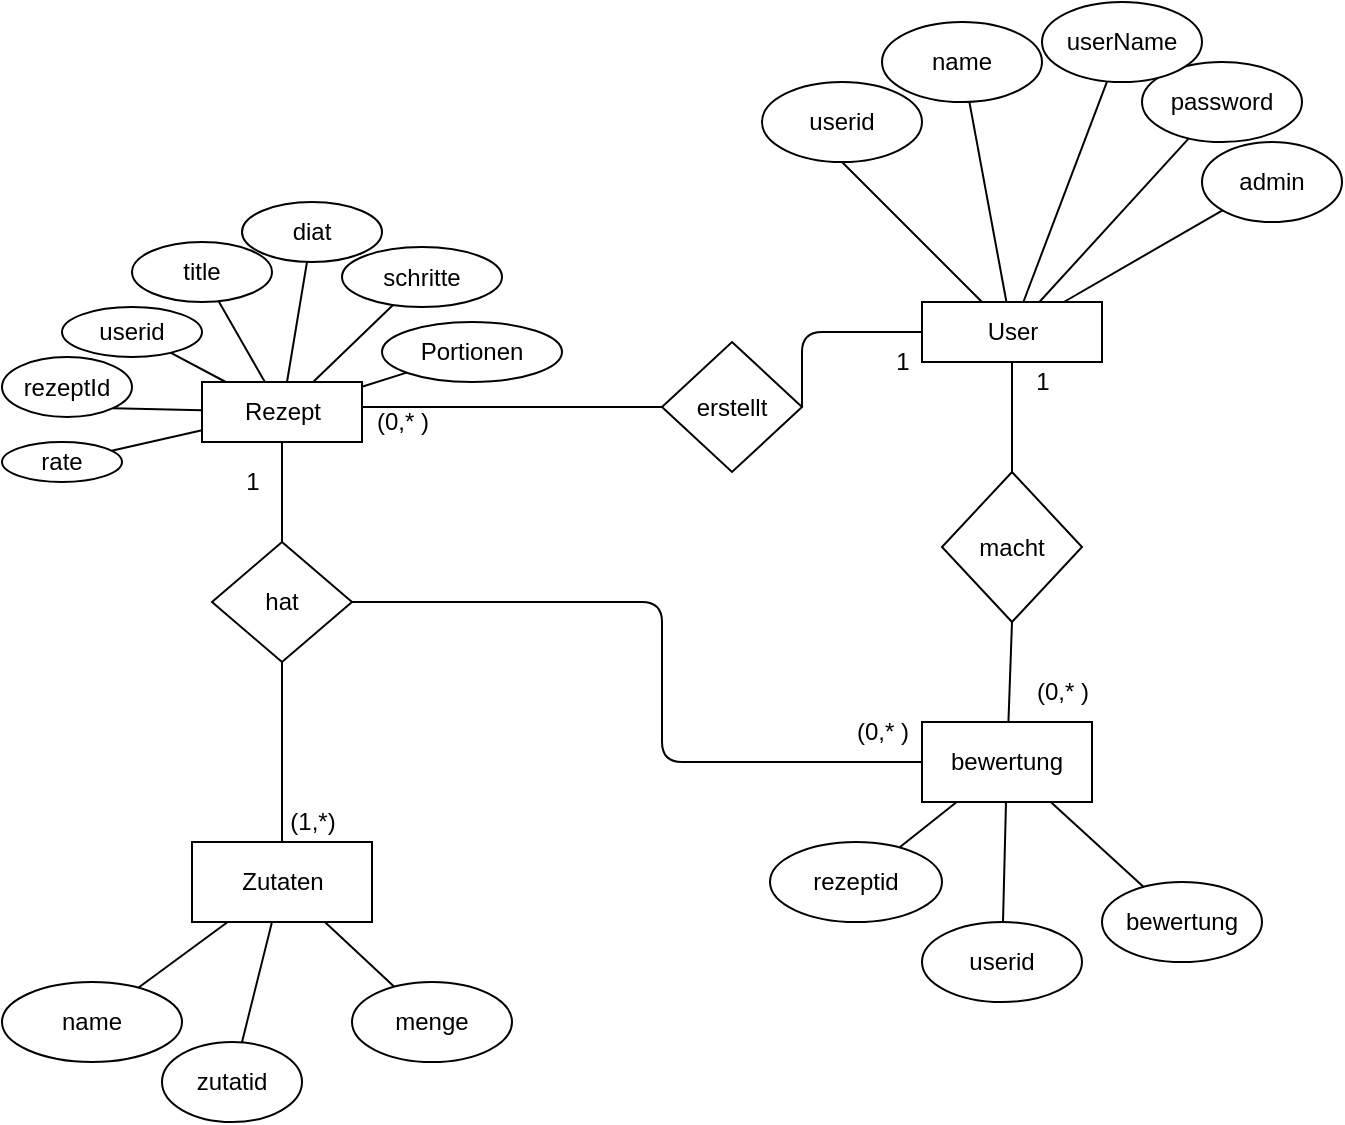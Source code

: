 <mxfile version="14.2.7" type="github">
  <diagram id="KgRua4jeA5_Cm-heyDki" name="Page-1">
    <mxGraphModel dx="764" dy="835" grid="1" gridSize="10" guides="1" tooltips="1" connect="1" arrows="1" fold="1" page="1" pageScale="1" pageWidth="827" pageHeight="1169" math="0" shadow="0">
      <root>
        <mxCell id="0" />
        <mxCell id="1" parent="0" />
        <mxCell id="0Ee_PUYVlpRAts2M133V-1" value="User" style="html=1;" vertex="1" parent="1">
          <mxGeometry x="490" y="400" width="90" height="30" as="geometry" />
        </mxCell>
        <mxCell id="0Ee_PUYVlpRAts2M133V-2" value="Zutaten" style="html=1;" vertex="1" parent="1">
          <mxGeometry x="125" y="670" width="90" height="40" as="geometry" />
        </mxCell>
        <mxCell id="0Ee_PUYVlpRAts2M133V-3" value="Rezept" style="html=1;" vertex="1" parent="1">
          <mxGeometry x="130" y="440" width="80" height="30" as="geometry" />
        </mxCell>
        <mxCell id="0Ee_PUYVlpRAts2M133V-4" value="userid" style="ellipse;whiteSpace=wrap;html=1;" vertex="1" parent="1">
          <mxGeometry x="60" y="402.5" width="70" height="25" as="geometry" />
        </mxCell>
        <mxCell id="0Ee_PUYVlpRAts2M133V-5" value="&lt;div&gt;rezeptId&lt;/div&gt;" style="ellipse;whiteSpace=wrap;html=1;" vertex="1" parent="1">
          <mxGeometry x="30" y="427.5" width="65" height="30" as="geometry" />
        </mxCell>
        <mxCell id="0Ee_PUYVlpRAts2M133V-6" value="title" style="ellipse;whiteSpace=wrap;html=1;" vertex="1" parent="1">
          <mxGeometry x="95" y="370" width="70" height="30" as="geometry" />
        </mxCell>
        <mxCell id="0Ee_PUYVlpRAts2M133V-7" value="diat" style="ellipse;whiteSpace=wrap;html=1;" vertex="1" parent="1">
          <mxGeometry x="150" y="350" width="70" height="30" as="geometry" />
        </mxCell>
        <mxCell id="0Ee_PUYVlpRAts2M133V-8" value="schritte" style="ellipse;whiteSpace=wrap;html=1;" vertex="1" parent="1">
          <mxGeometry x="200" y="372.5" width="80" height="30" as="geometry" />
        </mxCell>
        <mxCell id="0Ee_PUYVlpRAts2M133V-9" value="Portionen" style="ellipse;whiteSpace=wrap;html=1;" vertex="1" parent="1">
          <mxGeometry x="220" y="410" width="90" height="30" as="geometry" />
        </mxCell>
        <mxCell id="0Ee_PUYVlpRAts2M133V-10" value="rate" style="ellipse;whiteSpace=wrap;html=1;" vertex="1" parent="1">
          <mxGeometry x="30" y="470" width="60" height="20" as="geometry" />
        </mxCell>
        <mxCell id="0Ee_PUYVlpRAts2M133V-14" value="" style="endArrow=none;html=1;" edge="1" parent="1" source="0Ee_PUYVlpRAts2M133V-3" target="0Ee_PUYVlpRAts2M133V-7">
          <mxGeometry width="50" height="50" relative="1" as="geometry">
            <mxPoint x="370" y="450" as="sourcePoint" />
            <mxPoint x="420" y="400" as="targetPoint" />
          </mxGeometry>
        </mxCell>
        <mxCell id="0Ee_PUYVlpRAts2M133V-15" value="" style="endArrow=none;html=1;" edge="1" parent="1" source="0Ee_PUYVlpRAts2M133V-3" target="0Ee_PUYVlpRAts2M133V-6">
          <mxGeometry width="50" height="50" relative="1" as="geometry">
            <mxPoint x="320" y="452.5" as="sourcePoint" />
            <mxPoint x="370" y="402.5" as="targetPoint" />
          </mxGeometry>
        </mxCell>
        <mxCell id="0Ee_PUYVlpRAts2M133V-16" value="" style="endArrow=none;html=1;" edge="1" parent="1" source="0Ee_PUYVlpRAts2M133V-3" target="0Ee_PUYVlpRAts2M133V-4">
          <mxGeometry width="50" height="50" relative="1" as="geometry">
            <mxPoint x="370" y="450" as="sourcePoint" />
            <mxPoint x="420" y="400" as="targetPoint" />
          </mxGeometry>
        </mxCell>
        <mxCell id="0Ee_PUYVlpRAts2M133V-17" value="" style="endArrow=none;html=1;entryX=1;entryY=1;entryDx=0;entryDy=0;" edge="1" parent="1" source="0Ee_PUYVlpRAts2M133V-3" target="0Ee_PUYVlpRAts2M133V-5">
          <mxGeometry width="50" height="50" relative="1" as="geometry">
            <mxPoint x="340" y="470" as="sourcePoint" />
            <mxPoint x="390" y="420" as="targetPoint" />
          </mxGeometry>
        </mxCell>
        <mxCell id="0Ee_PUYVlpRAts2M133V-18" value="" style="endArrow=none;html=1;" edge="1" parent="1" source="0Ee_PUYVlpRAts2M133V-3" target="0Ee_PUYVlpRAts2M133V-10">
          <mxGeometry width="50" height="50" relative="1" as="geometry">
            <mxPoint x="370" y="450" as="sourcePoint" />
            <mxPoint x="420" y="400" as="targetPoint" />
          </mxGeometry>
        </mxCell>
        <mxCell id="0Ee_PUYVlpRAts2M133V-19" value="" style="endArrow=none;html=1;" edge="1" parent="1" source="0Ee_PUYVlpRAts2M133V-3" target="0Ee_PUYVlpRAts2M133V-9">
          <mxGeometry width="50" height="50" relative="1" as="geometry">
            <mxPoint x="370" y="450" as="sourcePoint" />
            <mxPoint x="420" y="400" as="targetPoint" />
          </mxGeometry>
        </mxCell>
        <mxCell id="0Ee_PUYVlpRAts2M133V-20" value="" style="endArrow=none;html=1;" edge="1" parent="1" source="0Ee_PUYVlpRAts2M133V-3" target="0Ee_PUYVlpRAts2M133V-8">
          <mxGeometry width="50" height="50" relative="1" as="geometry">
            <mxPoint x="370" y="450" as="sourcePoint" />
            <mxPoint x="230" y="388" as="targetPoint" />
          </mxGeometry>
        </mxCell>
        <mxCell id="0Ee_PUYVlpRAts2M133V-21" value="hat" style="rhombus;whiteSpace=wrap;html=1;" vertex="1" parent="1">
          <mxGeometry x="135" y="520" width="70" height="60" as="geometry" />
        </mxCell>
        <mxCell id="0Ee_PUYVlpRAts2M133V-23" value="" style="endArrow=none;html=1;exitX=1;exitY=0.5;exitDx=0;exitDy=0;" edge="1" parent="1" source="0Ee_PUYVlpRAts2M133V-28" target="0Ee_PUYVlpRAts2M133V-1">
          <mxGeometry width="50" height="50" relative="1" as="geometry">
            <mxPoint x="420" y="660" as="sourcePoint" />
            <mxPoint x="470" y="610" as="targetPoint" />
            <Array as="points">
              <mxPoint x="430" y="415" />
            </Array>
          </mxGeometry>
        </mxCell>
        <mxCell id="0Ee_PUYVlpRAts2M133V-24" value="" style="endArrow=none;html=1;entryX=0;entryY=0.5;entryDx=0;entryDy=0;" edge="1" parent="1" target="0Ee_PUYVlpRAts2M133V-28">
          <mxGeometry width="50" height="50" relative="1" as="geometry">
            <mxPoint x="210" y="452.5" as="sourcePoint" />
            <mxPoint x="370" y="450" as="targetPoint" />
          </mxGeometry>
        </mxCell>
        <mxCell id="0Ee_PUYVlpRAts2M133V-25" value="" style="endArrow=none;html=1;exitX=0.5;exitY=1;exitDx=0;exitDy=0;" edge="1" parent="1" source="0Ee_PUYVlpRAts2M133V-21" target="0Ee_PUYVlpRAts2M133V-2">
          <mxGeometry width="50" height="50" relative="1" as="geometry">
            <mxPoint x="370" y="450" as="sourcePoint" />
            <mxPoint x="420" y="400" as="targetPoint" />
          </mxGeometry>
        </mxCell>
        <mxCell id="0Ee_PUYVlpRAts2M133V-26" value="" style="endArrow=none;html=1;" edge="1" parent="1" source="0Ee_PUYVlpRAts2M133V-3" target="0Ee_PUYVlpRAts2M133V-21">
          <mxGeometry width="50" height="50" relative="1" as="geometry">
            <mxPoint x="370" y="450" as="sourcePoint" />
            <mxPoint x="420" y="400" as="targetPoint" />
          </mxGeometry>
        </mxCell>
        <mxCell id="0Ee_PUYVlpRAts2M133V-28" value="erstellt" style="rhombus;whiteSpace=wrap;html=1;" vertex="1" parent="1">
          <mxGeometry x="360" y="420" width="70" height="65" as="geometry" />
        </mxCell>
        <mxCell id="0Ee_PUYVlpRAts2M133V-29" value="macht" style="rhombus;whiteSpace=wrap;html=1;" vertex="1" parent="1">
          <mxGeometry x="500" y="485" width="70" height="75" as="geometry" />
        </mxCell>
        <mxCell id="0Ee_PUYVlpRAts2M133V-30" value="" style="endArrow=none;html=1;entryX=0.5;entryY=1;entryDx=0;entryDy=0;" edge="1" parent="1" source="0Ee_PUYVlpRAts2M133V-1" target="0Ee_PUYVlpRAts2M133V-42">
          <mxGeometry width="50" height="50" relative="1" as="geometry">
            <mxPoint x="370" y="450" as="sourcePoint" />
            <mxPoint x="420" y="400" as="targetPoint" />
          </mxGeometry>
        </mxCell>
        <mxCell id="0Ee_PUYVlpRAts2M133V-31" value="" style="endArrow=none;html=1;" edge="1" parent="1" source="0Ee_PUYVlpRAts2M133V-38" target="0Ee_PUYVlpRAts2M133V-2">
          <mxGeometry width="50" height="50" relative="1" as="geometry">
            <mxPoint x="250" y="710" as="sourcePoint" />
            <mxPoint x="300" y="660" as="targetPoint" />
          </mxGeometry>
        </mxCell>
        <mxCell id="0Ee_PUYVlpRAts2M133V-32" value="" style="endArrow=none;html=1;" edge="1" parent="1" source="0Ee_PUYVlpRAts2M133V-36" target="0Ee_PUYVlpRAts2M133V-2">
          <mxGeometry width="50" height="50" relative="1" as="geometry">
            <mxPoint x="235" y="700" as="sourcePoint" />
            <mxPoint x="285" y="650" as="targetPoint" />
          </mxGeometry>
        </mxCell>
        <mxCell id="0Ee_PUYVlpRAts2M133V-33" value="" style="endArrow=none;html=1;" edge="1" parent="1" source="0Ee_PUYVlpRAts2M133V-37" target="0Ee_PUYVlpRAts2M133V-2">
          <mxGeometry width="50" height="50" relative="1" as="geometry">
            <mxPoint x="125" y="770" as="sourcePoint" />
            <mxPoint x="175" y="720" as="targetPoint" />
          </mxGeometry>
        </mxCell>
        <mxCell id="0Ee_PUYVlpRAts2M133V-34" value="" style="endArrow=none;html=1;exitX=0.5;exitY=0;exitDx=0;exitDy=0;" edge="1" parent="1" source="0Ee_PUYVlpRAts2M133V-29" target="0Ee_PUYVlpRAts2M133V-1">
          <mxGeometry width="50" height="50" relative="1" as="geometry">
            <mxPoint x="525" y="562" as="sourcePoint" />
            <mxPoint x="470" y="490" as="targetPoint" />
            <Array as="points" />
          </mxGeometry>
        </mxCell>
        <mxCell id="0Ee_PUYVlpRAts2M133V-36" value="zutatid" style="ellipse;whiteSpace=wrap;html=1;" vertex="1" parent="1">
          <mxGeometry x="110" y="770" width="70" height="40" as="geometry" />
        </mxCell>
        <mxCell id="0Ee_PUYVlpRAts2M133V-37" value="name" style="ellipse;whiteSpace=wrap;html=1;" vertex="1" parent="1">
          <mxGeometry x="30" y="740" width="90" height="40" as="geometry" />
        </mxCell>
        <mxCell id="0Ee_PUYVlpRAts2M133V-38" value="menge" style="ellipse;whiteSpace=wrap;html=1;" vertex="1" parent="1">
          <mxGeometry x="205" y="740" width="80" height="40" as="geometry" />
        </mxCell>
        <mxCell id="0Ee_PUYVlpRAts2M133V-39" value="password" style="ellipse;whiteSpace=wrap;html=1;" vertex="1" parent="1">
          <mxGeometry x="600" y="280" width="80" height="40" as="geometry" />
        </mxCell>
        <mxCell id="0Ee_PUYVlpRAts2M133V-40" value="userName" style="ellipse;whiteSpace=wrap;html=1;" vertex="1" parent="1">
          <mxGeometry x="550" y="250" width="80" height="40" as="geometry" />
        </mxCell>
        <mxCell id="0Ee_PUYVlpRAts2M133V-41" value="name" style="ellipse;whiteSpace=wrap;html=1;" vertex="1" parent="1">
          <mxGeometry x="470" y="260" width="80" height="40" as="geometry" />
        </mxCell>
        <mxCell id="0Ee_PUYVlpRAts2M133V-42" value="userid" style="ellipse;whiteSpace=wrap;html=1;" vertex="1" parent="1">
          <mxGeometry x="410" y="290" width="80" height="40" as="geometry" />
        </mxCell>
        <mxCell id="0Ee_PUYVlpRAts2M133V-44" value="admin" style="ellipse;whiteSpace=wrap;html=1;" vertex="1" parent="1">
          <mxGeometry x="630" y="320" width="70" height="40" as="geometry" />
        </mxCell>
        <mxCell id="0Ee_PUYVlpRAts2M133V-45" value="" style="endArrow=none;html=1;entryX=0;entryY=1;entryDx=0;entryDy=0;" edge="1" parent="1" source="0Ee_PUYVlpRAts2M133V-1" target="0Ee_PUYVlpRAts2M133V-44">
          <mxGeometry width="50" height="50" relative="1" as="geometry">
            <mxPoint x="350" y="500" as="sourcePoint" />
            <mxPoint x="400" y="450" as="targetPoint" />
          </mxGeometry>
        </mxCell>
        <mxCell id="0Ee_PUYVlpRAts2M133V-46" value="" style="endArrow=none;html=1;" edge="1" parent="1" source="0Ee_PUYVlpRAts2M133V-1" target="0Ee_PUYVlpRAts2M133V-39">
          <mxGeometry width="50" height="50" relative="1" as="geometry">
            <mxPoint x="350" y="500" as="sourcePoint" />
            <mxPoint x="400" y="450" as="targetPoint" />
          </mxGeometry>
        </mxCell>
        <mxCell id="0Ee_PUYVlpRAts2M133V-47" value="" style="endArrow=none;html=1;" edge="1" parent="1" source="0Ee_PUYVlpRAts2M133V-1" target="0Ee_PUYVlpRAts2M133V-40">
          <mxGeometry width="50" height="50" relative="1" as="geometry">
            <mxPoint x="350" y="500" as="sourcePoint" />
            <mxPoint x="400" y="450" as="targetPoint" />
          </mxGeometry>
        </mxCell>
        <mxCell id="0Ee_PUYVlpRAts2M133V-48" value="" style="endArrow=none;html=1;" edge="1" parent="1" source="0Ee_PUYVlpRAts2M133V-1" target="0Ee_PUYVlpRAts2M133V-41">
          <mxGeometry width="50" height="50" relative="1" as="geometry">
            <mxPoint x="350" y="500" as="sourcePoint" />
            <mxPoint x="400" y="450" as="targetPoint" />
          </mxGeometry>
        </mxCell>
        <mxCell id="0Ee_PUYVlpRAts2M133V-49" value="bewertung" style="rounded=0;whiteSpace=wrap;html=1;" vertex="1" parent="1">
          <mxGeometry x="490" y="610" width="85" height="40" as="geometry" />
        </mxCell>
        <mxCell id="0Ee_PUYVlpRAts2M133V-50" value="" style="endArrow=none;html=1;entryX=0.5;entryY=1;entryDx=0;entryDy=0;" edge="1" parent="1" source="0Ee_PUYVlpRAts2M133V-49" target="0Ee_PUYVlpRAts2M133V-29">
          <mxGeometry width="50" height="50" relative="1" as="geometry">
            <mxPoint x="350" y="500" as="sourcePoint" />
            <mxPoint x="400" y="450" as="targetPoint" />
          </mxGeometry>
        </mxCell>
        <mxCell id="0Ee_PUYVlpRAts2M133V-51" value="" style="endArrow=none;html=1;exitX=1;exitY=0.5;exitDx=0;exitDy=0;entryX=0;entryY=0.5;entryDx=0;entryDy=0;" edge="1" parent="1" source="0Ee_PUYVlpRAts2M133V-21" target="0Ee_PUYVlpRAts2M133V-49">
          <mxGeometry width="50" height="50" relative="1" as="geometry">
            <mxPoint x="350" y="500" as="sourcePoint" />
            <mxPoint x="400" y="450" as="targetPoint" />
            <Array as="points">
              <mxPoint x="360" y="550" />
              <mxPoint x="360" y="630" />
            </Array>
          </mxGeometry>
        </mxCell>
        <mxCell id="0Ee_PUYVlpRAts2M133V-53" value="rezeptid" style="ellipse;whiteSpace=wrap;html=1;" vertex="1" parent="1">
          <mxGeometry x="414" y="670" width="86" height="40" as="geometry" />
        </mxCell>
        <mxCell id="0Ee_PUYVlpRAts2M133V-54" value="userid" style="ellipse;whiteSpace=wrap;html=1;" vertex="1" parent="1">
          <mxGeometry x="490" y="710" width="80" height="40" as="geometry" />
        </mxCell>
        <mxCell id="0Ee_PUYVlpRAts2M133V-55" value="bewertung" style="ellipse;whiteSpace=wrap;html=1;" vertex="1" parent="1">
          <mxGeometry x="580" y="690" width="80" height="40" as="geometry" />
        </mxCell>
        <mxCell id="0Ee_PUYVlpRAts2M133V-56" value="" style="endArrow=none;html=1;" edge="1" parent="1" source="0Ee_PUYVlpRAts2M133V-55" target="0Ee_PUYVlpRAts2M133V-49">
          <mxGeometry width="50" height="50" relative="1" as="geometry">
            <mxPoint x="350" y="500" as="sourcePoint" />
            <mxPoint x="400" y="450" as="targetPoint" />
          </mxGeometry>
        </mxCell>
        <mxCell id="0Ee_PUYVlpRAts2M133V-57" value="" style="endArrow=none;html=1;" edge="1" parent="1" source="0Ee_PUYVlpRAts2M133V-54" target="0Ee_PUYVlpRAts2M133V-49">
          <mxGeometry width="50" height="50" relative="1" as="geometry">
            <mxPoint x="350" y="500" as="sourcePoint" />
            <mxPoint x="400" y="450" as="targetPoint" />
          </mxGeometry>
        </mxCell>
        <mxCell id="0Ee_PUYVlpRAts2M133V-58" value="" style="endArrow=none;html=1;" edge="1" parent="1" source="0Ee_PUYVlpRAts2M133V-49" target="0Ee_PUYVlpRAts2M133V-53">
          <mxGeometry width="50" height="50" relative="1" as="geometry">
            <mxPoint x="350" y="500" as="sourcePoint" />
            <mxPoint x="400" y="450" as="targetPoint" />
          </mxGeometry>
        </mxCell>
        <mxCell id="0Ee_PUYVlpRAts2M133V-60" value="1" style="text;html=1;align=center;verticalAlign=middle;resizable=0;points=[];autosize=1;" vertex="1" parent="1">
          <mxGeometry x="540" y="430" width="20" height="20" as="geometry" />
        </mxCell>
        <mxCell id="0Ee_PUYVlpRAts2M133V-62" value="1" style="text;html=1;align=center;verticalAlign=middle;resizable=0;points=[];autosize=1;" vertex="1" parent="1">
          <mxGeometry x="145" y="480" width="20" height="20" as="geometry" />
        </mxCell>
        <mxCell id="0Ee_PUYVlpRAts2M133V-64" value="1" style="text;html=1;align=center;verticalAlign=middle;resizable=0;points=[];autosize=1;" vertex="1" parent="1">
          <mxGeometry x="470" y="420" width="20" height="20" as="geometry" />
        </mxCell>
        <mxCell id="0Ee_PUYVlpRAts2M133V-65" value="(0,* )" style="text;html=1;align=center;verticalAlign=middle;resizable=0;points=[];autosize=1;" vertex="1" parent="1">
          <mxGeometry x="210" y="450" width="40" height="20" as="geometry" />
        </mxCell>
        <mxCell id="0Ee_PUYVlpRAts2M133V-66" value="(0,* )" style="text;html=1;align=center;verticalAlign=middle;resizable=0;points=[];autosize=1;" vertex="1" parent="1">
          <mxGeometry x="450" y="605" width="40" height="20" as="geometry" />
        </mxCell>
        <mxCell id="0Ee_PUYVlpRAts2M133V-67" value="(1,*)" style="text;html=1;align=center;verticalAlign=middle;resizable=0;points=[];autosize=1;" vertex="1" parent="1">
          <mxGeometry x="165" y="650" width="40" height="20" as="geometry" />
        </mxCell>
        <mxCell id="0Ee_PUYVlpRAts2M133V-69" value="(0,* )" style="text;html=1;align=center;verticalAlign=middle;resizable=0;points=[];autosize=1;" vertex="1" parent="1">
          <mxGeometry x="540" y="585" width="40" height="20" as="geometry" />
        </mxCell>
      </root>
    </mxGraphModel>
  </diagram>
</mxfile>
